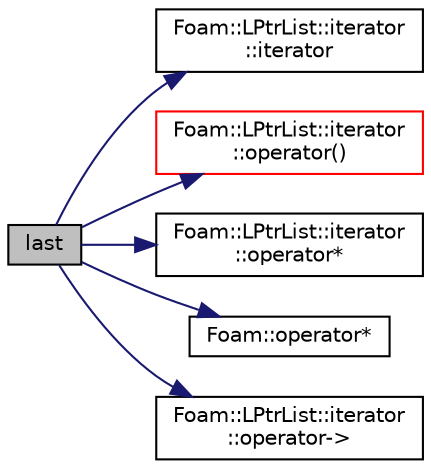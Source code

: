 digraph "last"
{
  bgcolor="transparent";
  edge [fontname="Helvetica",fontsize="10",labelfontname="Helvetica",labelfontsize="10"];
  node [fontname="Helvetica",fontsize="10",shape=record];
  rankdir="LR";
  Node1 [label="last",height=0.2,width=0.4,color="black", fillcolor="grey75", style="filled" fontcolor="black"];
  Node1 -> Node2 [color="midnightblue",fontsize="10",style="solid",fontname="Helvetica"];
  Node2 [label="Foam::LPtrList::iterator\l::iterator",height=0.2,width=0.4,color="black",URL="$classFoam_1_1LPtrList_1_1iterator.html#aef2e3ca057428dbce4b5a155e3fc6945"];
  Node1 -> Node3 [color="midnightblue",fontsize="10",style="solid",fontname="Helvetica"];
  Node3 [label="Foam::LPtrList::iterator\l::operator()",height=0.2,width=0.4,color="red",URL="$classFoam_1_1LPtrList_1_1iterator.html#af401023eda77c00042e140e3518abcc7"];
  Node1 -> Node4 [color="midnightblue",fontsize="10",style="solid",fontname="Helvetica"];
  Node4 [label="Foam::LPtrList::iterator\l::operator*",height=0.2,width=0.4,color="black",URL="$classFoam_1_1LPtrList_1_1iterator.html#aa149c2249879e7727f33688b76bf2c99"];
  Node1 -> Node5 [color="midnightblue",fontsize="10",style="solid",fontname="Helvetica"];
  Node5 [label="Foam::operator*",height=0.2,width=0.4,color="black",URL="$namespaceFoam.html#adb8c0de2416dc823c6e94f7c6fe35b09"];
  Node1 -> Node6 [color="midnightblue",fontsize="10",style="solid",fontname="Helvetica"];
  Node6 [label="Foam::LPtrList::iterator\l::operator-\>",height=0.2,width=0.4,color="black",URL="$classFoam_1_1LPtrList_1_1iterator.html#a33ce448509e9cc0d73861e4c1919c7a7"];
}
